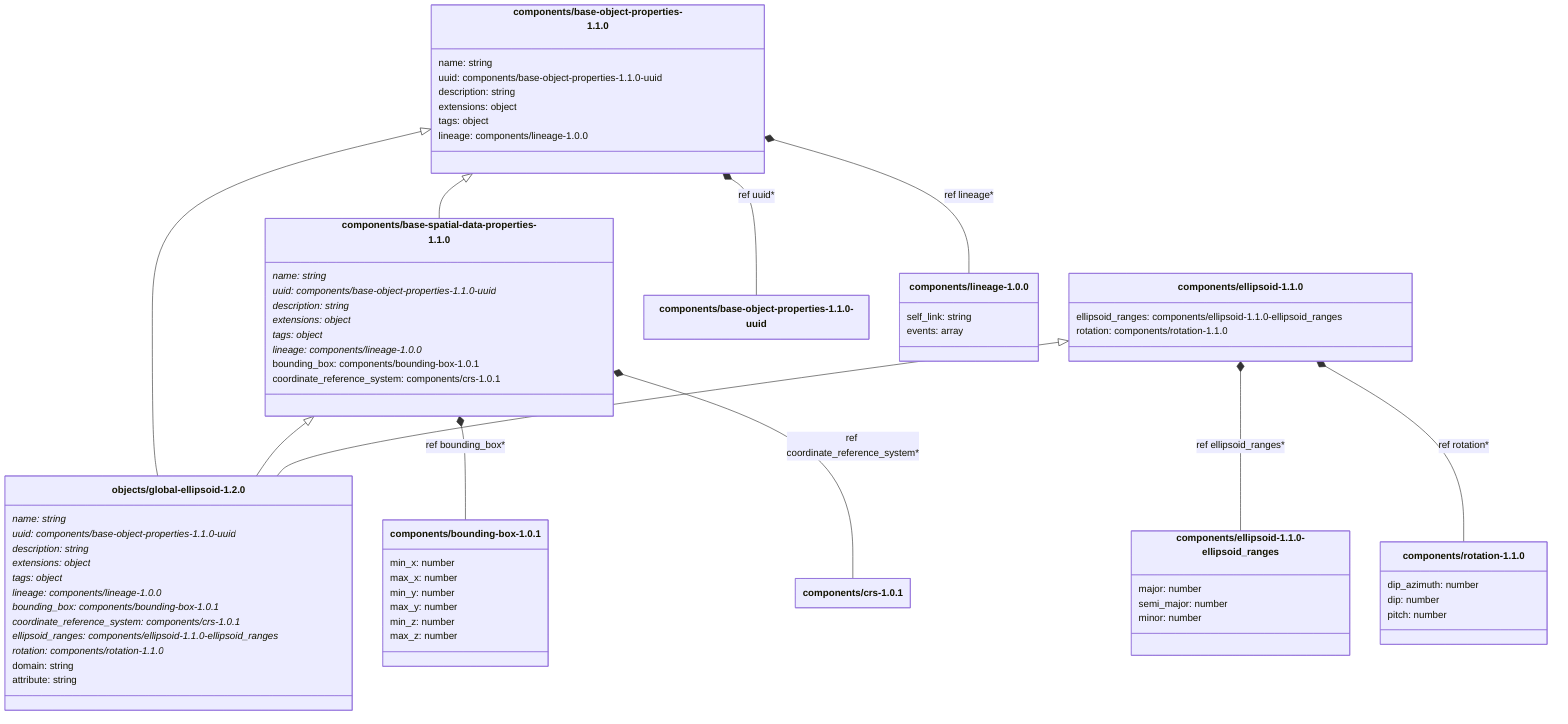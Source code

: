 ---
config:
    class:
        hideEmptyMembersBox: true
---

classDiagram
    class `components/base-object-properties-1.1.0`:::schemaComponent {
        name: string
        uuid: components/base-object-properties-1.1.0-uuid
        description: string
        extensions: object
        tags: object
        lineage: components/lineage-1.0.0
    }
    class `components/base-spatial-data-properties-1.1.0`:::schemaComponent {
        name: string*
        uuid: components/base-object-properties-1.1.0-uuid*
        description: string*
        extensions: object*
        tags: object*
        lineage: components/lineage-1.0.0*
        bounding_box: components/bounding-box-1.0.1
        coordinate_reference_system: components/crs-1.0.1
    }
    `components/base-object-properties-1.1.0` <|-- `components/base-spatial-data-properties-1.1.0`
    class `components/ellipsoid-1.1.0`:::schemaComponent {
        ellipsoid_ranges: components/ellipsoid-1.1.0-ellipsoid_ranges
        rotation: components/rotation-1.1.0
    }
    class `objects/global-ellipsoid-1.2.0`:::schemaObject {
        name: string*
        uuid: components/base-object-properties-1.1.0-uuid*
        description: string*
        extensions: object*
        tags: object*
        lineage: components/lineage-1.0.0*
        bounding_box: components/bounding-box-1.0.1*
        coordinate_reference_system: components/crs-1.0.1*
        ellipsoid_ranges: components/ellipsoid-1.1.0-ellipsoid_ranges*
        rotation: components/rotation-1.1.0*
        domain: string
        attribute: string
    }
    `components/base-object-properties-1.1.0` <|-- `objects/global-ellipsoid-1.2.0`
    `components/base-spatial-data-properties-1.1.0` <|-- `objects/global-ellipsoid-1.2.0`
    `components/ellipsoid-1.1.0` <|-- `objects/global-ellipsoid-1.2.0`
    `components/base-object-properties-1.1.0` *-- `components/base-object-properties-1.1.0-uuid` : ref uuid*
    `components/base-object-properties-1.1.0` *-- `components/lineage-1.0.0` : ref lineage*
    `components/base-spatial-data-properties-1.1.0` *-- `components/bounding-box-1.0.1` : ref bounding_box*
    `components/base-spatial-data-properties-1.1.0` *-- `components/crs-1.0.1` : ref coordinate_reference_system*
    `components/ellipsoid-1.1.0` *-- `components/ellipsoid-1.1.0-ellipsoid_ranges` : ref ellipsoid_ranges*
    `components/ellipsoid-1.1.0` *-- `components/rotation-1.1.0` : ref rotation*
    class `components/ellipsoid-1.1.0-ellipsoid_ranges`:::schemaImplicit {
        major: number
        semi_major: number
        minor: number
    }
    class `components/rotation-1.1.0`:::schemaComponent {
        dip_azimuth: number
        dip: number
        pitch: number
    }
    class `components/lineage-1.0.0`:::schemaComponent {
        self_link: string
        events: array
    }
    class `components/bounding-box-1.0.1`:::schemaComponent {
        min_x: number
        max_x: number
        min_y: number
        max_y: number
        min_z: number
        max_z: number
    }
    class `components/base-object-properties-1.1.0-uuid`:::schemaImplicit {
    }
    class `components/crs-1.0.1`:::schemaComponent {
    }